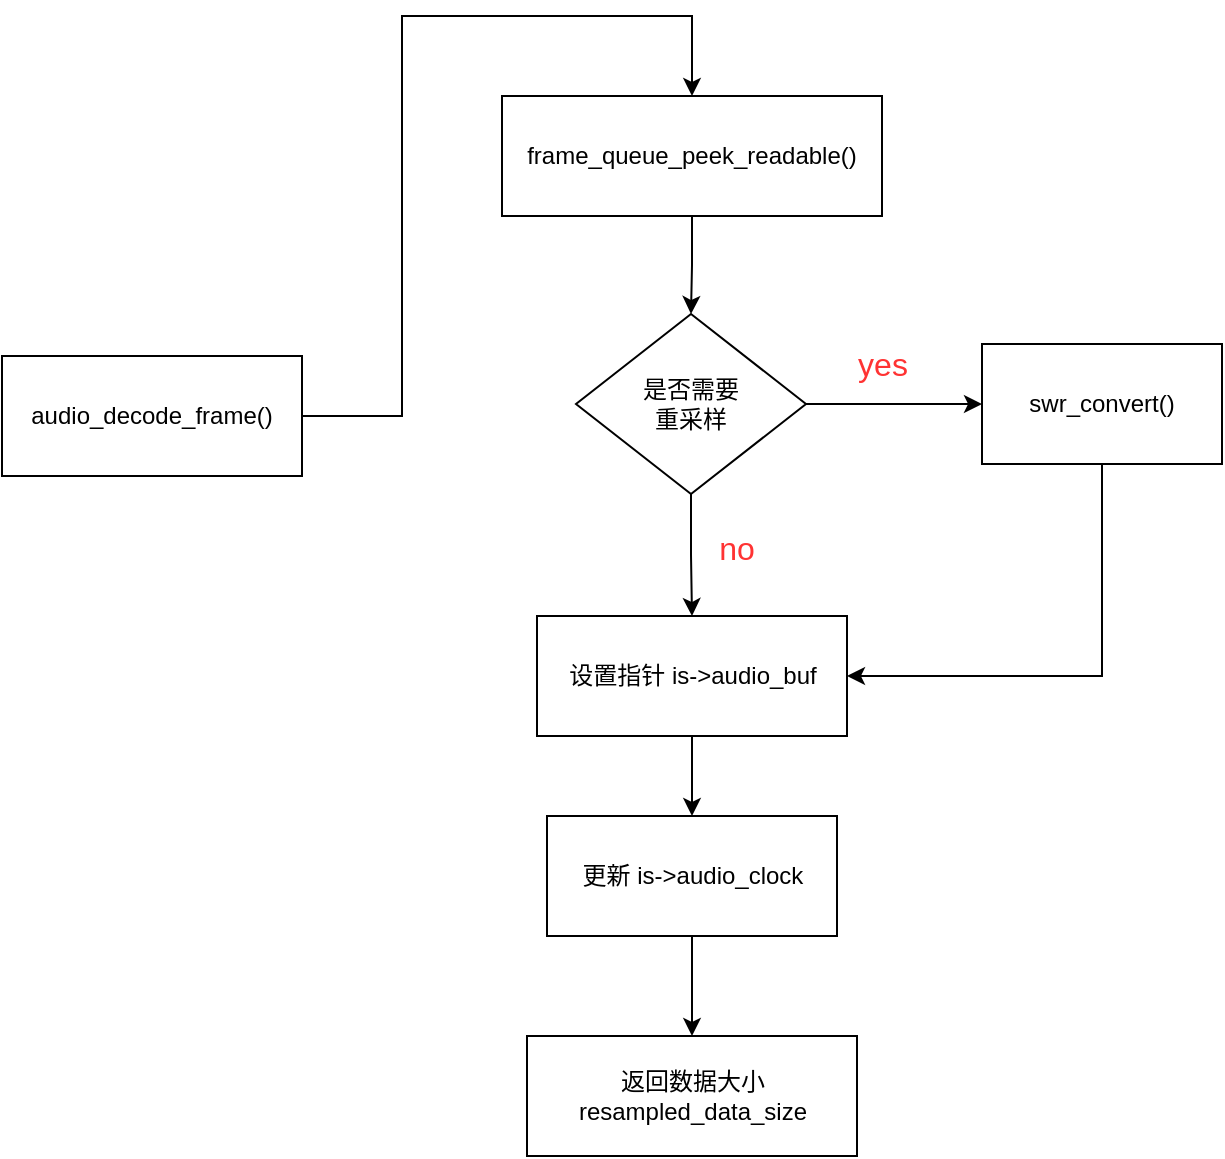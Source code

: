 <mxfile version="20.2.3" type="device"><diagram id="CCSkUD4YMc4SreTmyc2y" name="第 1 页"><mxGraphModel dx="901" dy="720" grid="1" gridSize="10" guides="1" tooltips="1" connect="1" arrows="1" fold="1" page="1" pageScale="1" pageWidth="827" pageHeight="1169" math="0" shadow="0"><root><mxCell id="0"/><mxCell id="1" parent="0"/><mxCell id="GajWtPEHkeqQTNt7plTU-11" style="edgeStyle=orthogonalEdgeStyle;rounded=0;orthogonalLoop=1;jettySize=auto;html=1;entryX=0.5;entryY=0;entryDx=0;entryDy=0;" edge="1" parent="1" source="GajWtPEHkeqQTNt7plTU-1" target="GajWtPEHkeqQTNt7plTU-2"><mxGeometry relative="1" as="geometry"><Array as="points"><mxPoint x="250" y="220"/><mxPoint x="250" y="20"/><mxPoint x="395" y="20"/></Array></mxGeometry></mxCell><mxCell id="GajWtPEHkeqQTNt7plTU-1" value="audio_decode_frame()" style="rounded=0;whiteSpace=wrap;html=1;" vertex="1" parent="1"><mxGeometry x="50" y="190" width="150" height="60" as="geometry"/></mxCell><mxCell id="GajWtPEHkeqQTNt7plTU-12" style="edgeStyle=orthogonalEdgeStyle;rounded=0;orthogonalLoop=1;jettySize=auto;html=1;" edge="1" parent="1" source="GajWtPEHkeqQTNt7plTU-2" target="GajWtPEHkeqQTNt7plTU-3"><mxGeometry relative="1" as="geometry"/></mxCell><mxCell id="GajWtPEHkeqQTNt7plTU-2" value="frame_queue_peek_readable()" style="rounded=0;whiteSpace=wrap;html=1;" vertex="1" parent="1"><mxGeometry x="300" y="60" width="190" height="60" as="geometry"/></mxCell><mxCell id="GajWtPEHkeqQTNt7plTU-13" style="edgeStyle=orthogonalEdgeStyle;rounded=0;orthogonalLoop=1;jettySize=auto;html=1;entryX=0;entryY=0.5;entryDx=0;entryDy=0;" edge="1" parent="1" source="GajWtPEHkeqQTNt7plTU-3" target="GajWtPEHkeqQTNt7plTU-9"><mxGeometry relative="1" as="geometry"/></mxCell><mxCell id="GajWtPEHkeqQTNt7plTU-14" value="" style="edgeStyle=orthogonalEdgeStyle;rounded=0;orthogonalLoop=1;jettySize=auto;html=1;" edge="1" parent="1" source="GajWtPEHkeqQTNt7plTU-3" target="GajWtPEHkeqQTNt7plTU-4"><mxGeometry relative="1" as="geometry"/></mxCell><mxCell id="GajWtPEHkeqQTNt7plTU-3" value="是否需要&lt;br&gt;重采样" style="rhombus;whiteSpace=wrap;html=1;" vertex="1" parent="1"><mxGeometry x="337" y="169" width="115" height="90" as="geometry"/></mxCell><mxCell id="GajWtPEHkeqQTNt7plTU-15" value="" style="edgeStyle=orthogonalEdgeStyle;rounded=0;orthogonalLoop=1;jettySize=auto;html=1;" edge="1" parent="1" source="GajWtPEHkeqQTNt7plTU-4" target="GajWtPEHkeqQTNt7plTU-5"><mxGeometry relative="1" as="geometry"/></mxCell><mxCell id="GajWtPEHkeqQTNt7plTU-4" value="设置指针 is-&amp;gt;audio_buf" style="rounded=0;whiteSpace=wrap;html=1;" vertex="1" parent="1"><mxGeometry x="317.5" y="320" width="155" height="60" as="geometry"/></mxCell><mxCell id="GajWtPEHkeqQTNt7plTU-20" value="" style="edgeStyle=orthogonalEdgeStyle;rounded=0;orthogonalLoop=1;jettySize=auto;html=1;fontSize=16;fontColor=#FF3333;" edge="1" parent="1" source="GajWtPEHkeqQTNt7plTU-5" target="GajWtPEHkeqQTNt7plTU-6"><mxGeometry relative="1" as="geometry"/></mxCell><mxCell id="GajWtPEHkeqQTNt7plTU-5" value="更新 is-&amp;gt;audio_clock" style="rounded=0;whiteSpace=wrap;html=1;" vertex="1" parent="1"><mxGeometry x="322.5" y="420" width="145" height="60" as="geometry"/></mxCell><mxCell id="GajWtPEHkeqQTNt7plTU-6" value="返回数据大小&lt;br&gt;resampled_data_size" style="rounded=0;whiteSpace=wrap;html=1;" vertex="1" parent="1"><mxGeometry x="312.5" y="530" width="165" height="60" as="geometry"/></mxCell><mxCell id="GajWtPEHkeqQTNt7plTU-9" value="swr_convert()" style="rounded=0;whiteSpace=wrap;html=1;" vertex="1" parent="1"><mxGeometry x="540" y="184" width="120" height="60" as="geometry"/></mxCell><mxCell id="GajWtPEHkeqQTNt7plTU-16" value="&lt;span style=&quot;font-size: 16px;&quot;&gt;yes&lt;/span&gt;" style="text;strokeColor=none;fillColor=none;html=1;fontSize=16;fontStyle=0;verticalAlign=middle;align=center;fontColor=#FF3333;" vertex="1" parent="1"><mxGeometry x="440" y="174" width="100" height="40" as="geometry"/></mxCell><mxCell id="GajWtPEHkeqQTNt7plTU-17" value="&lt;span style=&quot;font-size: 16px;&quot;&gt;no&lt;/span&gt;" style="text;strokeColor=none;fillColor=none;html=1;fontSize=16;fontStyle=0;verticalAlign=middle;align=center;fontColor=#FF3333;" vertex="1" parent="1"><mxGeometry x="367" y="266" width="100" height="40" as="geometry"/></mxCell><mxCell id="GajWtPEHkeqQTNt7plTU-19" value="" style="endArrow=classic;html=1;rounded=0;fontSize=16;fontColor=#FF3333;exitX=0.5;exitY=1;exitDx=0;exitDy=0;entryX=1;entryY=0.5;entryDx=0;entryDy=0;" edge="1" parent="1" source="GajWtPEHkeqQTNt7plTU-9" target="GajWtPEHkeqQTNt7plTU-4"><mxGeometry width="50" height="50" relative="1" as="geometry"><mxPoint x="610" y="350" as="sourcePoint"/><mxPoint x="660" y="300" as="targetPoint"/><Array as="points"><mxPoint x="600" y="350"/></Array></mxGeometry></mxCell></root></mxGraphModel></diagram></mxfile>